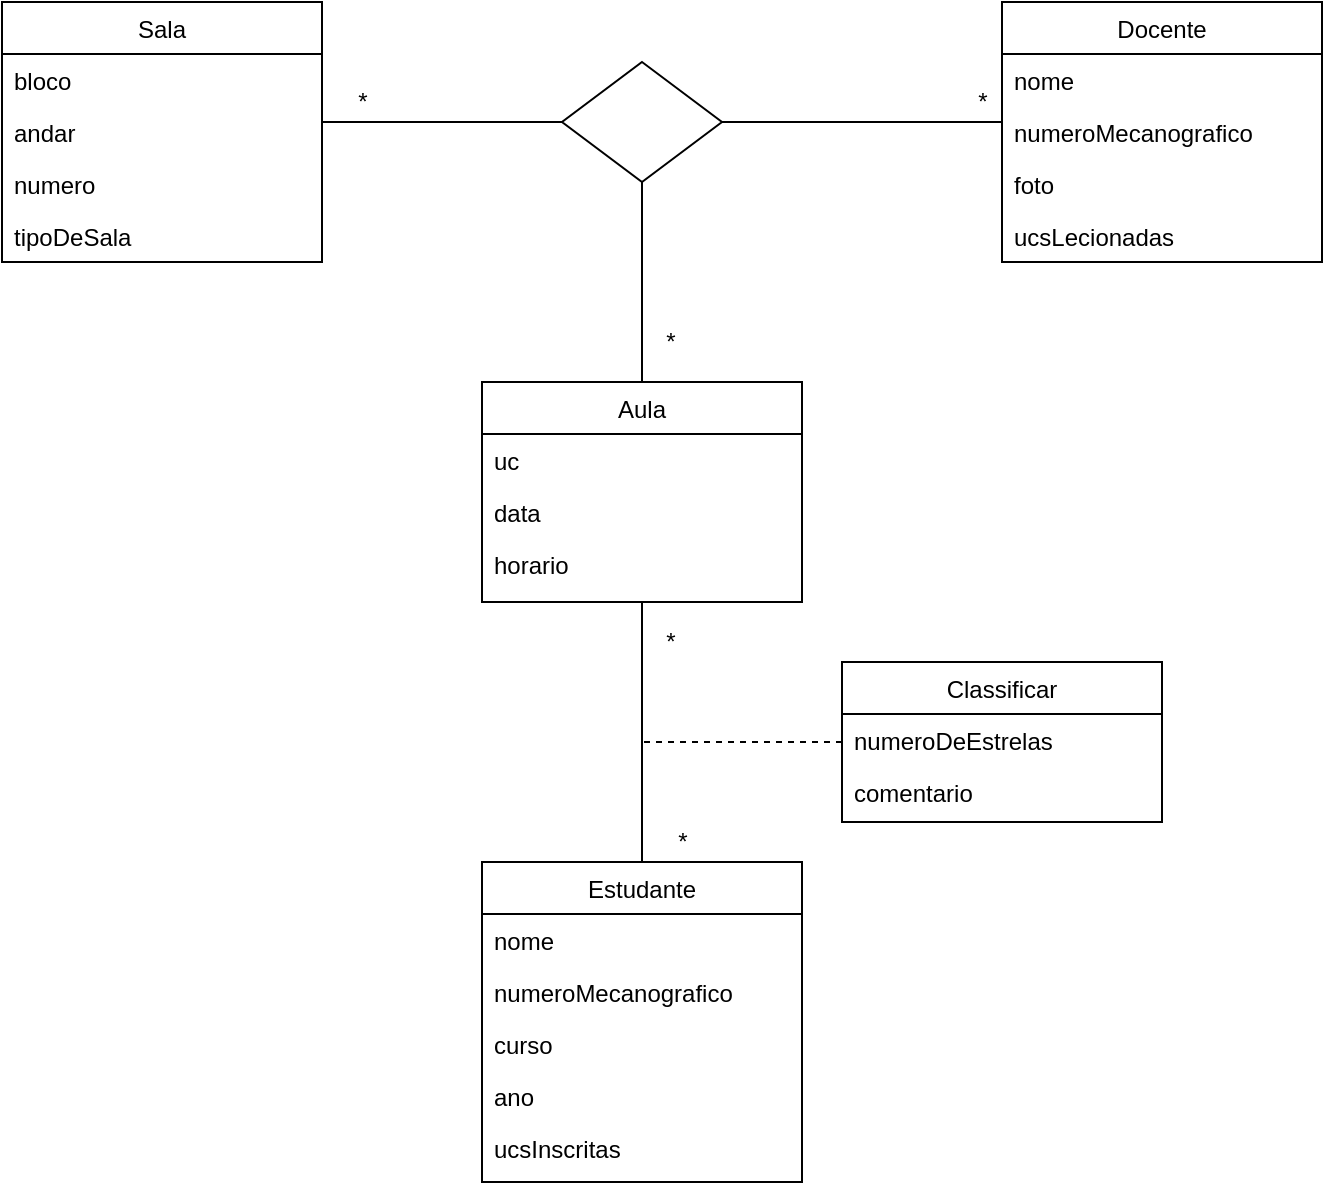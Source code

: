 <mxfile version="17.2.4" type="device"><diagram id="C5RBs43oDa-KdzZeNtuy" name="Page-1"><mxGraphModel dx="1422" dy="764" grid="1" gridSize="10" guides="1" tooltips="1" connect="1" arrows="1" fold="1" page="1" pageScale="1" pageWidth="827" pageHeight="1169" math="0" shadow="0"><root><mxCell id="WIyWlLk6GJQsqaUBKTNV-0"/><mxCell id="WIyWlLk6GJQsqaUBKTNV-1" parent="WIyWlLk6GJQsqaUBKTNV-0"/><mxCell id="-wKJsxN42fYqZU7F9ikJ-24" style="edgeStyle=orthogonalEdgeStyle;rounded=0;orthogonalLoop=1;jettySize=auto;html=1;exitX=0.5;exitY=0;exitDx=0;exitDy=0;entryX=0.5;entryY=1;entryDx=0;entryDy=0;endArrow=none;endFill=0;" parent="WIyWlLk6GJQsqaUBKTNV-1" source="zkfFHV4jXpPFQw0GAbJ--0" target="-wKJsxN42fYqZU7F9ikJ-19" edge="1"><mxGeometry relative="1" as="geometry"><Array as="points"><mxPoint x="400" y="390"/><mxPoint x="400" y="390"/></Array></mxGeometry></mxCell><mxCell id="zkfFHV4jXpPFQw0GAbJ--0" value="Estudante" style="swimlane;fontStyle=0;align=center;verticalAlign=top;childLayout=stackLayout;horizontal=1;startSize=26;horizontalStack=0;resizeParent=1;resizeLast=0;collapsible=1;marginBottom=0;rounded=0;shadow=0;strokeWidth=1;" parent="WIyWlLk6GJQsqaUBKTNV-1" vertex="1"><mxGeometry x="320" y="490" width="160" height="160" as="geometry"><mxRectangle x="230" y="140" width="160" height="26" as="alternateBounds"/></mxGeometry></mxCell><mxCell id="zkfFHV4jXpPFQw0GAbJ--1" value="nome" style="text;align=left;verticalAlign=top;spacingLeft=4;spacingRight=4;overflow=hidden;rotatable=0;points=[[0,0.5],[1,0.5]];portConstraint=eastwest;" parent="zkfFHV4jXpPFQw0GAbJ--0" vertex="1"><mxGeometry y="26" width="160" height="26" as="geometry"/></mxCell><mxCell id="zkfFHV4jXpPFQw0GAbJ--2" value="numeroMecanografico" style="text;align=left;verticalAlign=top;spacingLeft=4;spacingRight=4;overflow=hidden;rotatable=0;points=[[0,0.5],[1,0.5]];portConstraint=eastwest;rounded=0;shadow=0;html=0;" parent="zkfFHV4jXpPFQw0GAbJ--0" vertex="1"><mxGeometry y="52" width="160" height="26" as="geometry"/></mxCell><mxCell id="zkfFHV4jXpPFQw0GAbJ--3" value="curso" style="text;align=left;verticalAlign=top;spacingLeft=4;spacingRight=4;overflow=hidden;rotatable=0;points=[[0,0.5],[1,0.5]];portConstraint=eastwest;rounded=0;shadow=0;html=0;" parent="zkfFHV4jXpPFQw0GAbJ--0" vertex="1"><mxGeometry y="78" width="160" height="26" as="geometry"/></mxCell><mxCell id="-wKJsxN42fYqZU7F9ikJ-0" value="ano" style="text;align=left;verticalAlign=top;spacingLeft=4;spacingRight=4;overflow=hidden;rotatable=0;points=[[0,0.5],[1,0.5]];portConstraint=eastwest;rounded=0;shadow=0;html=0;" parent="zkfFHV4jXpPFQw0GAbJ--0" vertex="1"><mxGeometry y="104" width="160" height="26" as="geometry"/></mxCell><mxCell id="-wKJsxN42fYqZU7F9ikJ-1" value="ucsInscritas" style="text;align=left;verticalAlign=top;spacingLeft=4;spacingRight=4;overflow=hidden;rotatable=0;points=[[0,0.5],[1,0.5]];portConstraint=eastwest;rounded=0;shadow=0;html=0;" parent="zkfFHV4jXpPFQw0GAbJ--0" vertex="1"><mxGeometry y="130" width="160" height="26" as="geometry"/></mxCell><mxCell id="-wKJsxN42fYqZU7F9ikJ-2" value="Docente" style="swimlane;fontStyle=0;align=center;verticalAlign=top;childLayout=stackLayout;horizontal=1;startSize=26;horizontalStack=0;resizeParent=1;resizeLast=0;collapsible=1;marginBottom=0;rounded=0;shadow=0;strokeWidth=1;" parent="WIyWlLk6GJQsqaUBKTNV-1" vertex="1"><mxGeometry x="580" y="60" width="160" height="130" as="geometry"><mxRectangle x="230" y="140" width="160" height="26" as="alternateBounds"/></mxGeometry></mxCell><mxCell id="-wKJsxN42fYqZU7F9ikJ-3" value="nome" style="text;align=left;verticalAlign=top;spacingLeft=4;spacingRight=4;overflow=hidden;rotatable=0;points=[[0,0.5],[1,0.5]];portConstraint=eastwest;" parent="-wKJsxN42fYqZU7F9ikJ-2" vertex="1"><mxGeometry y="26" width="160" height="26" as="geometry"/></mxCell><mxCell id="-wKJsxN42fYqZU7F9ikJ-4" value="numeroMecanografico" style="text;align=left;verticalAlign=top;spacingLeft=4;spacingRight=4;overflow=hidden;rotatable=0;points=[[0,0.5],[1,0.5]];portConstraint=eastwest;rounded=0;shadow=0;html=0;" parent="-wKJsxN42fYqZU7F9ikJ-2" vertex="1"><mxGeometry y="52" width="160" height="26" as="geometry"/></mxCell><mxCell id="-wKJsxN42fYqZU7F9ikJ-6" value="foto" style="text;align=left;verticalAlign=top;spacingLeft=4;spacingRight=4;overflow=hidden;rotatable=0;points=[[0,0.5],[1,0.5]];portConstraint=eastwest;rounded=0;shadow=0;html=0;" parent="-wKJsxN42fYqZU7F9ikJ-2" vertex="1"><mxGeometry y="78" width="160" height="26" as="geometry"/></mxCell><mxCell id="-wKJsxN42fYqZU7F9ikJ-7" value="ucsLecionadas&#xA;" style="text;align=left;verticalAlign=top;spacingLeft=4;spacingRight=4;overflow=hidden;rotatable=0;points=[[0,0.5],[1,0.5]];portConstraint=eastwest;rounded=0;shadow=0;html=0;" parent="-wKJsxN42fYqZU7F9ikJ-2" vertex="1"><mxGeometry y="104" width="160" height="26" as="geometry"/></mxCell><mxCell id="-wKJsxN42fYqZU7F9ikJ-27" style="edgeStyle=orthogonalEdgeStyle;rounded=0;orthogonalLoop=1;jettySize=auto;html=1;entryX=0;entryY=0.5;entryDx=0;entryDy=0;endArrow=none;endFill=0;" parent="WIyWlLk6GJQsqaUBKTNV-1" source="-wKJsxN42fYqZU7F9ikJ-8" target="-wKJsxN42fYqZU7F9ikJ-25" edge="1"><mxGeometry relative="1" as="geometry"><Array as="points"><mxPoint x="280" y="120"/><mxPoint x="280" y="120"/></Array></mxGeometry></mxCell><mxCell id="-wKJsxN42fYqZU7F9ikJ-8" value="Sala" style="swimlane;fontStyle=0;align=center;verticalAlign=top;childLayout=stackLayout;horizontal=1;startSize=26;horizontalStack=0;resizeParent=1;resizeLast=0;collapsible=1;marginBottom=0;rounded=0;shadow=0;strokeWidth=1;" parent="WIyWlLk6GJQsqaUBKTNV-1" vertex="1"><mxGeometry x="80" y="60" width="160" height="130" as="geometry"><mxRectangle x="230" y="140" width="160" height="26" as="alternateBounds"/></mxGeometry></mxCell><mxCell id="-wKJsxN42fYqZU7F9ikJ-9" value="bloco" style="text;align=left;verticalAlign=top;spacingLeft=4;spacingRight=4;overflow=hidden;rotatable=0;points=[[0,0.5],[1,0.5]];portConstraint=eastwest;" parent="-wKJsxN42fYqZU7F9ikJ-8" vertex="1"><mxGeometry y="26" width="160" height="26" as="geometry"/></mxCell><mxCell id="-wKJsxN42fYqZU7F9ikJ-10" value="andar" style="text;align=left;verticalAlign=top;spacingLeft=4;spacingRight=4;overflow=hidden;rotatable=0;points=[[0,0.5],[1,0.5]];portConstraint=eastwest;rounded=0;shadow=0;html=0;" parent="-wKJsxN42fYqZU7F9ikJ-8" vertex="1"><mxGeometry y="52" width="160" height="26" as="geometry"/></mxCell><mxCell id="-wKJsxN42fYqZU7F9ikJ-11" value="numero" style="text;align=left;verticalAlign=top;spacingLeft=4;spacingRight=4;overflow=hidden;rotatable=0;points=[[0,0.5],[1,0.5]];portConstraint=eastwest;rounded=0;shadow=0;html=0;" parent="-wKJsxN42fYqZU7F9ikJ-8" vertex="1"><mxGeometry y="78" width="160" height="26" as="geometry"/></mxCell><mxCell id="-wKJsxN42fYqZU7F9ikJ-12" value="tipoDeSala" style="text;align=left;verticalAlign=top;spacingLeft=4;spacingRight=4;overflow=hidden;rotatable=0;points=[[0,0.5],[1,0.5]];portConstraint=eastwest;rounded=0;shadow=0;html=0;" parent="-wKJsxN42fYqZU7F9ikJ-8" vertex="1"><mxGeometry y="104" width="160" height="26" as="geometry"/></mxCell><mxCell id="-wKJsxN42fYqZU7F9ikJ-30" style="edgeStyle=orthogonalEdgeStyle;rounded=0;orthogonalLoop=1;jettySize=auto;html=1;endArrow=none;endFill=0;dashed=1;" parent="WIyWlLk6GJQsqaUBKTNV-1" source="-wKJsxN42fYqZU7F9ikJ-13" edge="1"><mxGeometry relative="1" as="geometry"><mxPoint x="400" y="430" as="targetPoint"/></mxGeometry></mxCell><mxCell id="-wKJsxN42fYqZU7F9ikJ-13" value="Classificar" style="swimlane;fontStyle=0;align=center;verticalAlign=top;childLayout=stackLayout;horizontal=1;startSize=26;horizontalStack=0;resizeParent=1;resizeLast=0;collapsible=1;marginBottom=0;rounded=0;shadow=0;strokeWidth=1;" parent="WIyWlLk6GJQsqaUBKTNV-1" vertex="1"><mxGeometry x="500" y="390" width="160" height="80" as="geometry"><mxRectangle x="230" y="140" width="160" height="26" as="alternateBounds"/></mxGeometry></mxCell><mxCell id="-wKJsxN42fYqZU7F9ikJ-15" value="numeroDeEstrelas&#xA;" style="text;align=left;verticalAlign=top;spacingLeft=4;spacingRight=4;overflow=hidden;rotatable=0;points=[[0,0.5],[1,0.5]];portConstraint=eastwest;rounded=0;shadow=0;html=0;" parent="-wKJsxN42fYqZU7F9ikJ-13" vertex="1"><mxGeometry y="26" width="160" height="26" as="geometry"/></mxCell><mxCell id="-wKJsxN42fYqZU7F9ikJ-14" value="comentario&#xA;" style="text;align=left;verticalAlign=top;spacingLeft=4;spacingRight=4;overflow=hidden;rotatable=0;points=[[0,0.5],[1,0.5]];portConstraint=eastwest;" parent="-wKJsxN42fYqZU7F9ikJ-13" vertex="1"><mxGeometry y="52" width="160" height="26" as="geometry"/></mxCell><mxCell id="-wKJsxN42fYqZU7F9ikJ-29" style="edgeStyle=orthogonalEdgeStyle;rounded=0;orthogonalLoop=1;jettySize=auto;html=1;entryX=0.5;entryY=1;entryDx=0;entryDy=0;endArrow=none;endFill=0;" parent="WIyWlLk6GJQsqaUBKTNV-1" source="-wKJsxN42fYqZU7F9ikJ-19" target="-wKJsxN42fYqZU7F9ikJ-25" edge="1"><mxGeometry relative="1" as="geometry"/></mxCell><mxCell id="-wKJsxN42fYqZU7F9ikJ-19" value="Aula" style="swimlane;fontStyle=0;align=center;verticalAlign=top;childLayout=stackLayout;horizontal=1;startSize=26;horizontalStack=0;resizeParent=1;resizeLast=0;collapsible=1;marginBottom=0;rounded=0;shadow=0;strokeWidth=1;" parent="WIyWlLk6GJQsqaUBKTNV-1" vertex="1"><mxGeometry x="320" y="250" width="160" height="110" as="geometry"><mxRectangle x="230" y="140" width="160" height="26" as="alternateBounds"/></mxGeometry></mxCell><mxCell id="-wKJsxN42fYqZU7F9ikJ-20" value="uc&#xA;" style="text;align=left;verticalAlign=top;spacingLeft=4;spacingRight=4;overflow=hidden;rotatable=0;points=[[0,0.5],[1,0.5]];portConstraint=eastwest;rounded=0;shadow=0;html=0;" parent="-wKJsxN42fYqZU7F9ikJ-19" vertex="1"><mxGeometry y="26" width="160" height="26" as="geometry"/></mxCell><mxCell id="-wKJsxN42fYqZU7F9ikJ-21" value="data" style="text;align=left;verticalAlign=top;spacingLeft=4;spacingRight=4;overflow=hidden;rotatable=0;points=[[0,0.5],[1,0.5]];portConstraint=eastwest;" parent="-wKJsxN42fYqZU7F9ikJ-19" vertex="1"><mxGeometry y="52" width="160" height="26" as="geometry"/></mxCell><mxCell id="-wKJsxN42fYqZU7F9ikJ-22" value="horario" style="text;align=left;verticalAlign=top;spacingLeft=4;spacingRight=4;overflow=hidden;rotatable=0;points=[[0,0.5],[1,0.5]];portConstraint=eastwest;" parent="-wKJsxN42fYqZU7F9ikJ-19" vertex="1"><mxGeometry y="78" width="160" height="22" as="geometry"/></mxCell><mxCell id="-wKJsxN42fYqZU7F9ikJ-25" value="" style="rhombus;whiteSpace=wrap;html=1;" parent="WIyWlLk6GJQsqaUBKTNV-1" vertex="1"><mxGeometry x="360" y="90" width="80" height="60" as="geometry"/></mxCell><mxCell id="-wKJsxN42fYqZU7F9ikJ-28" style="edgeStyle=orthogonalEdgeStyle;rounded=0;orthogonalLoop=1;jettySize=auto;html=1;entryX=1;entryY=0.5;entryDx=0;entryDy=0;endArrow=none;endFill=0;" parent="WIyWlLk6GJQsqaUBKTNV-1" source="-wKJsxN42fYqZU7F9ikJ-4" target="-wKJsxN42fYqZU7F9ikJ-25" edge="1"><mxGeometry relative="1" as="geometry"><Array as="points"><mxPoint x="540" y="120"/><mxPoint x="540" y="120"/></Array></mxGeometry></mxCell><mxCell id="-wKJsxN42fYqZU7F9ikJ-31" value="*" style="text;html=1;align=center;verticalAlign=middle;resizable=0;points=[];autosize=1;strokeColor=none;fillColor=none;" parent="WIyWlLk6GJQsqaUBKTNV-1" vertex="1"><mxGeometry x="410" y="470" width="20" height="20" as="geometry"/></mxCell><mxCell id="-wKJsxN42fYqZU7F9ikJ-32" value="*" style="text;html=1;align=center;verticalAlign=middle;resizable=0;points=[];autosize=1;strokeColor=none;fillColor=none;" parent="WIyWlLk6GJQsqaUBKTNV-1" vertex="1"><mxGeometry x="404" y="370" width="20" height="20" as="geometry"/></mxCell><mxCell id="-wKJsxN42fYqZU7F9ikJ-33" value="*" style="text;html=1;align=center;verticalAlign=middle;resizable=0;points=[];autosize=1;strokeColor=none;fillColor=none;" parent="WIyWlLk6GJQsqaUBKTNV-1" vertex="1"><mxGeometry x="560" y="100" width="20" height="20" as="geometry"/></mxCell><mxCell id="-wKJsxN42fYqZU7F9ikJ-34" value="*" style="text;html=1;align=center;verticalAlign=middle;resizable=0;points=[];autosize=1;strokeColor=none;fillColor=none;" parent="WIyWlLk6GJQsqaUBKTNV-1" vertex="1"><mxGeometry x="404" y="220" width="20" height="20" as="geometry"/></mxCell><mxCell id="-wKJsxN42fYqZU7F9ikJ-35" value="*" style="text;html=1;align=center;verticalAlign=middle;resizable=0;points=[];autosize=1;strokeColor=none;fillColor=none;" parent="WIyWlLk6GJQsqaUBKTNV-1" vertex="1"><mxGeometry x="250" y="100" width="20" height="20" as="geometry"/></mxCell></root></mxGraphModel></diagram></mxfile>